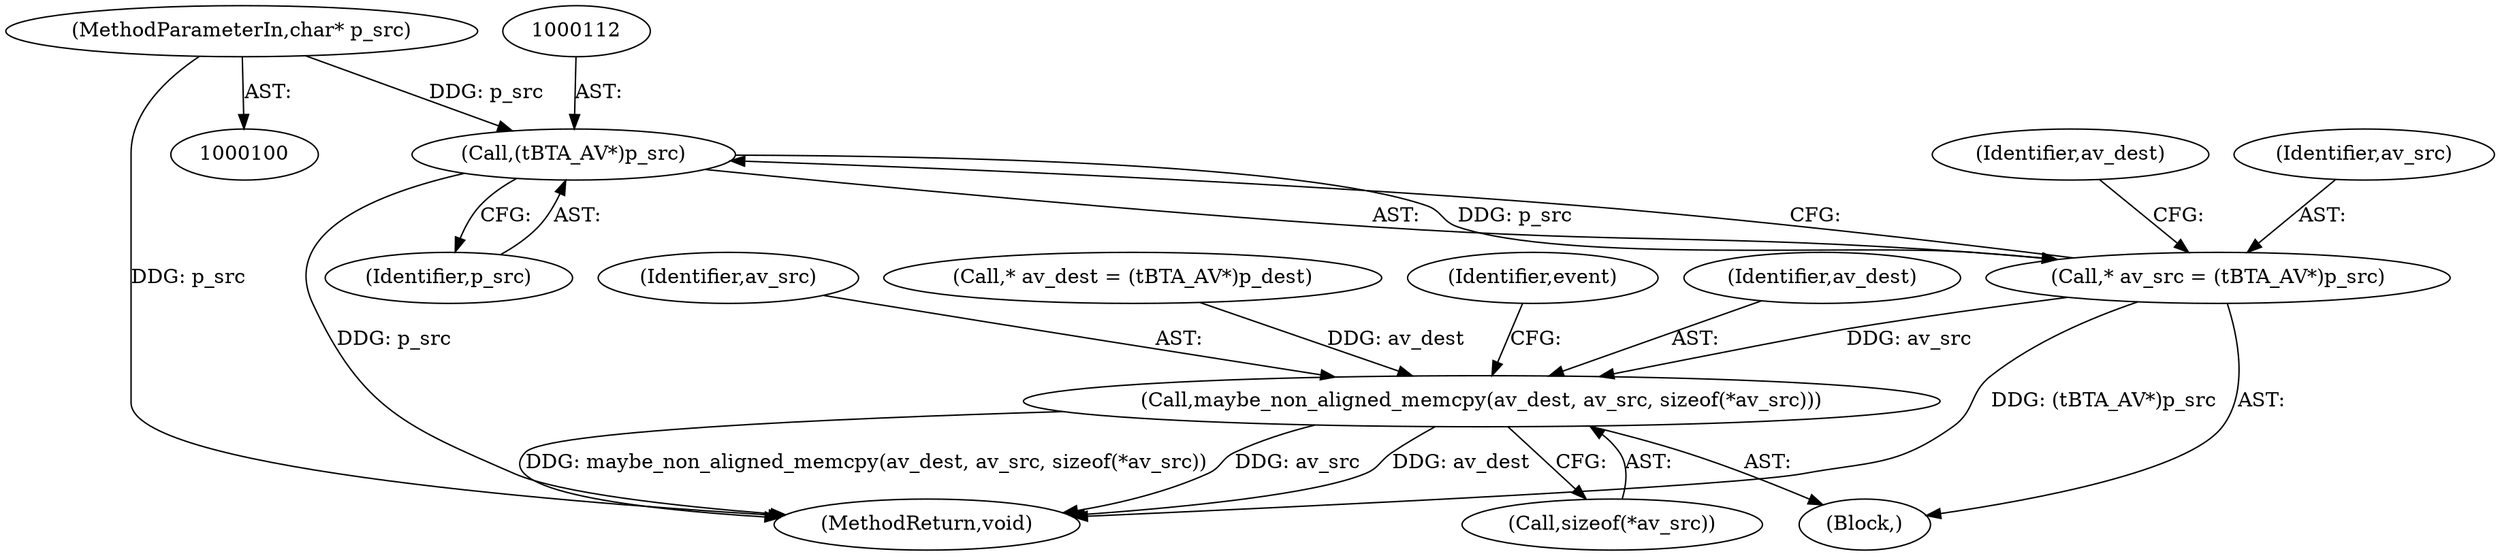 digraph "0_Android_dd28d8ddf2985d654781770c691c60b45d7f32b4@pointer" {
"1000111" [label="(Call,(tBTA_AV*)p_src)"];
"1000103" [label="(MethodParameterIn,char* p_src)"];
"1000109" [label="(Call,* av_src = (tBTA_AV*)p_src)"];
"1000120" [label="(Call,maybe_non_aligned_memcpy(av_dest, av_src, sizeof(*av_src)))"];
"1000109" [label="(Call,* av_src = (tBTA_AV*)p_src)"];
"1000121" [label="(Identifier,av_dest)"];
"1000123" [label="(Call,sizeof(*av_src))"];
"1000113" [label="(Identifier,p_src)"];
"1000111" [label="(Call,(tBTA_AV*)p_src)"];
"1000104" [label="(Block,)"];
"1000110" [label="(Identifier,av_src)"];
"1000103" [label="(MethodParameterIn,char* p_src)"];
"1000328" [label="(MethodReturn,void)"];
"1000122" [label="(Identifier,av_src)"];
"1000115" [label="(Call,* av_dest = (tBTA_AV*)p_dest)"];
"1000116" [label="(Identifier,av_dest)"];
"1000120" [label="(Call,maybe_non_aligned_memcpy(av_dest, av_src, sizeof(*av_src)))"];
"1000127" [label="(Identifier,event)"];
"1000111" -> "1000109"  [label="AST: "];
"1000111" -> "1000113"  [label="CFG: "];
"1000112" -> "1000111"  [label="AST: "];
"1000113" -> "1000111"  [label="AST: "];
"1000109" -> "1000111"  [label="CFG: "];
"1000111" -> "1000328"  [label="DDG: p_src"];
"1000111" -> "1000109"  [label="DDG: p_src"];
"1000103" -> "1000111"  [label="DDG: p_src"];
"1000103" -> "1000100"  [label="AST: "];
"1000103" -> "1000328"  [label="DDG: p_src"];
"1000109" -> "1000104"  [label="AST: "];
"1000110" -> "1000109"  [label="AST: "];
"1000116" -> "1000109"  [label="CFG: "];
"1000109" -> "1000328"  [label="DDG: (tBTA_AV*)p_src"];
"1000109" -> "1000120"  [label="DDG: av_src"];
"1000120" -> "1000104"  [label="AST: "];
"1000120" -> "1000123"  [label="CFG: "];
"1000121" -> "1000120"  [label="AST: "];
"1000122" -> "1000120"  [label="AST: "];
"1000123" -> "1000120"  [label="AST: "];
"1000127" -> "1000120"  [label="CFG: "];
"1000120" -> "1000328"  [label="DDG: av_dest"];
"1000120" -> "1000328"  [label="DDG: maybe_non_aligned_memcpy(av_dest, av_src, sizeof(*av_src))"];
"1000120" -> "1000328"  [label="DDG: av_src"];
"1000115" -> "1000120"  [label="DDG: av_dest"];
}
